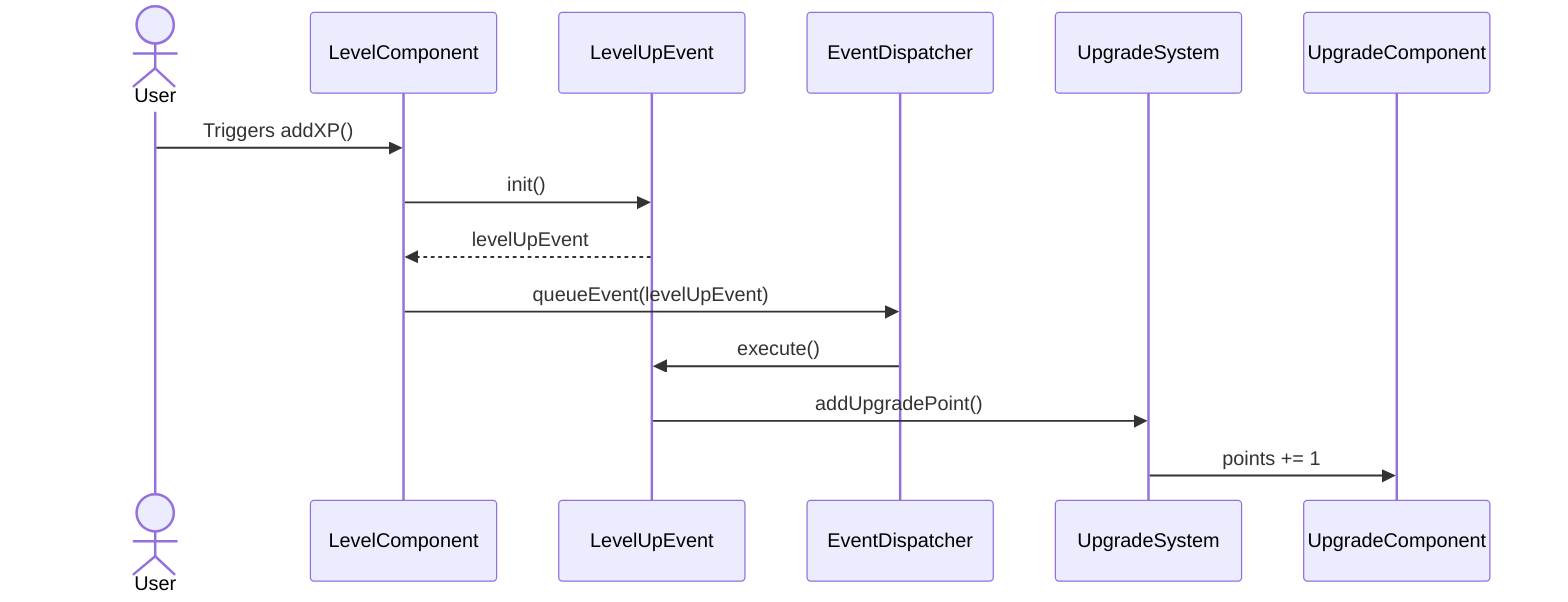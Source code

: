sequenceDiagram
    actor User
    participant LC as LevelComponent
    participant LUE as LevelUpEvent
    participant ED as EventDispatcher
    participant US as UpgradeSystem
    participant UC as UpgradeComponent

    User ->> LC: Triggers addXP()
    LC ->> LUE: init()
    LUE -->> LC: levelUpEvent
    LC ->> ED: queueEvent(levelUpEvent)
    ED ->> LUE: execute()
    LUE ->> US: addUpgradePoint()
    US ->> UC: points += 1